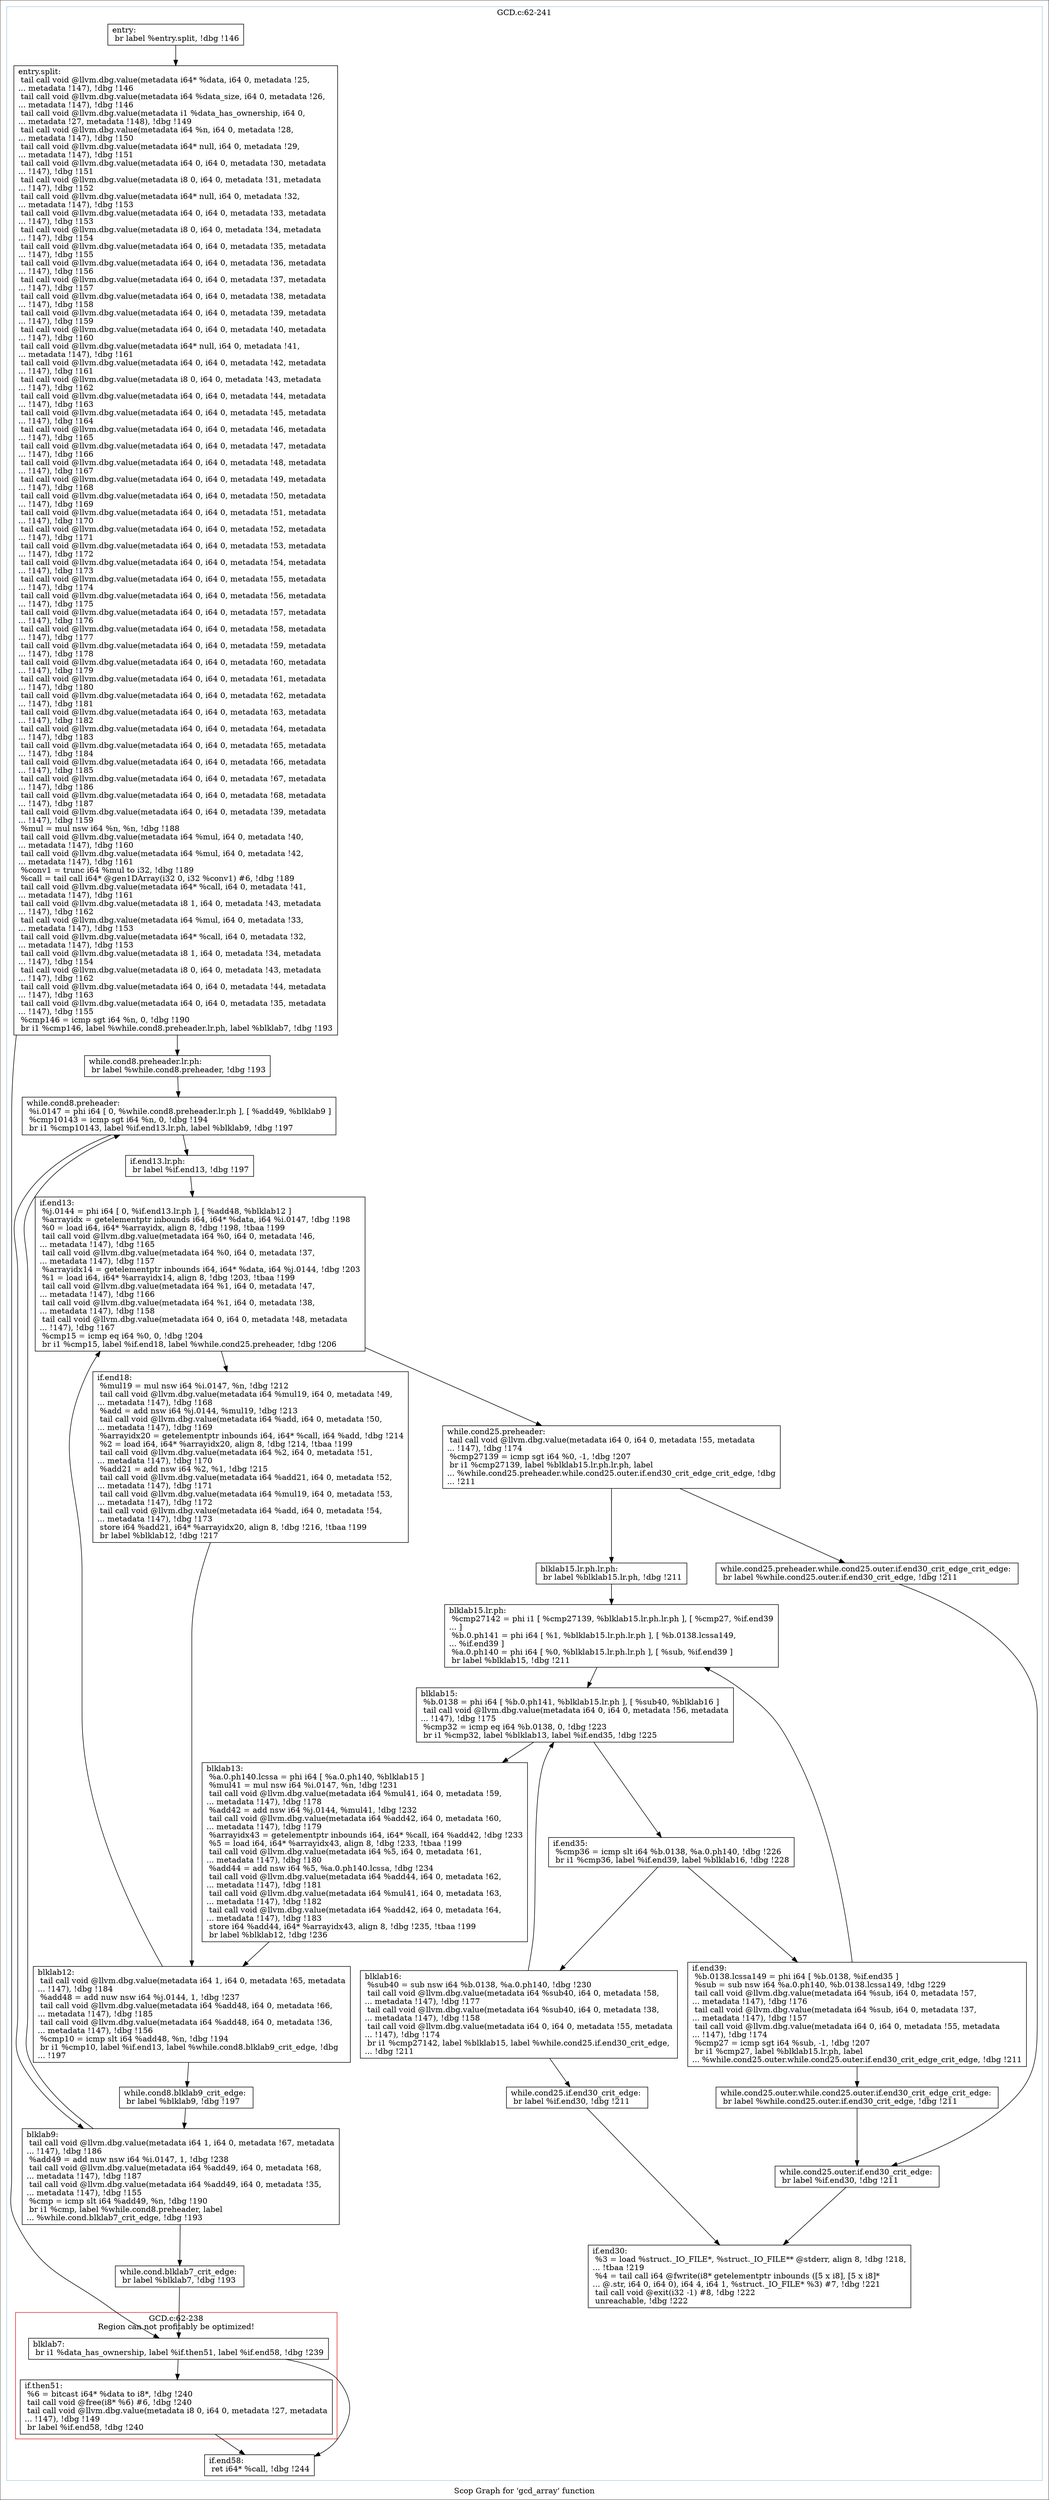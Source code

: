 digraph "Scop Graph for 'gcd_array' function" {
	label="Scop Graph for 'gcd_array' function";

	Node0x9cb07d0 [shape=record,label="{entry:\l  br label %entry.split, !dbg !146\l}"];
	Node0x9cb07d0 -> Node0x9ca1d40;
	Node0x9ca1d40 [shape=record,label="{entry.split:                                      \l  tail call void @llvm.dbg.value(metadata i64* %data, i64 0, metadata !25,\l... metadata !147), !dbg !146\l  tail call void @llvm.dbg.value(metadata i64 %data_size, i64 0, metadata !26,\l... metadata !147), !dbg !146\l  tail call void @llvm.dbg.value(metadata i1 %data_has_ownership, i64 0,\l... metadata !27, metadata !148), !dbg !149\l  tail call void @llvm.dbg.value(metadata i64 %n, i64 0, metadata !28,\l... metadata !147), !dbg !150\l  tail call void @llvm.dbg.value(metadata i64* null, i64 0, metadata !29,\l... metadata !147), !dbg !151\l  tail call void @llvm.dbg.value(metadata i64 0, i64 0, metadata !30, metadata\l... !147), !dbg !151\l  tail call void @llvm.dbg.value(metadata i8 0, i64 0, metadata !31, metadata\l... !147), !dbg !152\l  tail call void @llvm.dbg.value(metadata i64* null, i64 0, metadata !32,\l... metadata !147), !dbg !153\l  tail call void @llvm.dbg.value(metadata i64 0, i64 0, metadata !33, metadata\l... !147), !dbg !153\l  tail call void @llvm.dbg.value(metadata i8 0, i64 0, metadata !34, metadata\l... !147), !dbg !154\l  tail call void @llvm.dbg.value(metadata i64 0, i64 0, metadata !35, metadata\l... !147), !dbg !155\l  tail call void @llvm.dbg.value(metadata i64 0, i64 0, metadata !36, metadata\l... !147), !dbg !156\l  tail call void @llvm.dbg.value(metadata i64 0, i64 0, metadata !37, metadata\l... !147), !dbg !157\l  tail call void @llvm.dbg.value(metadata i64 0, i64 0, metadata !38, metadata\l... !147), !dbg !158\l  tail call void @llvm.dbg.value(metadata i64 0, i64 0, metadata !39, metadata\l... !147), !dbg !159\l  tail call void @llvm.dbg.value(metadata i64 0, i64 0, metadata !40, metadata\l... !147), !dbg !160\l  tail call void @llvm.dbg.value(metadata i64* null, i64 0, metadata !41,\l... metadata !147), !dbg !161\l  tail call void @llvm.dbg.value(metadata i64 0, i64 0, metadata !42, metadata\l... !147), !dbg !161\l  tail call void @llvm.dbg.value(metadata i8 0, i64 0, metadata !43, metadata\l... !147), !dbg !162\l  tail call void @llvm.dbg.value(metadata i64 0, i64 0, metadata !44, metadata\l... !147), !dbg !163\l  tail call void @llvm.dbg.value(metadata i64 0, i64 0, metadata !45, metadata\l... !147), !dbg !164\l  tail call void @llvm.dbg.value(metadata i64 0, i64 0, metadata !46, metadata\l... !147), !dbg !165\l  tail call void @llvm.dbg.value(metadata i64 0, i64 0, metadata !47, metadata\l... !147), !dbg !166\l  tail call void @llvm.dbg.value(metadata i64 0, i64 0, metadata !48, metadata\l... !147), !dbg !167\l  tail call void @llvm.dbg.value(metadata i64 0, i64 0, metadata !49, metadata\l... !147), !dbg !168\l  tail call void @llvm.dbg.value(metadata i64 0, i64 0, metadata !50, metadata\l... !147), !dbg !169\l  tail call void @llvm.dbg.value(metadata i64 0, i64 0, metadata !51, metadata\l... !147), !dbg !170\l  tail call void @llvm.dbg.value(metadata i64 0, i64 0, metadata !52, metadata\l... !147), !dbg !171\l  tail call void @llvm.dbg.value(metadata i64 0, i64 0, metadata !53, metadata\l... !147), !dbg !172\l  tail call void @llvm.dbg.value(metadata i64 0, i64 0, metadata !54, metadata\l... !147), !dbg !173\l  tail call void @llvm.dbg.value(metadata i64 0, i64 0, metadata !55, metadata\l... !147), !dbg !174\l  tail call void @llvm.dbg.value(metadata i64 0, i64 0, metadata !56, metadata\l... !147), !dbg !175\l  tail call void @llvm.dbg.value(metadata i64 0, i64 0, metadata !57, metadata\l... !147), !dbg !176\l  tail call void @llvm.dbg.value(metadata i64 0, i64 0, metadata !58, metadata\l... !147), !dbg !177\l  tail call void @llvm.dbg.value(metadata i64 0, i64 0, metadata !59, metadata\l... !147), !dbg !178\l  tail call void @llvm.dbg.value(metadata i64 0, i64 0, metadata !60, metadata\l... !147), !dbg !179\l  tail call void @llvm.dbg.value(metadata i64 0, i64 0, metadata !61, metadata\l... !147), !dbg !180\l  tail call void @llvm.dbg.value(metadata i64 0, i64 0, metadata !62, metadata\l... !147), !dbg !181\l  tail call void @llvm.dbg.value(metadata i64 0, i64 0, metadata !63, metadata\l... !147), !dbg !182\l  tail call void @llvm.dbg.value(metadata i64 0, i64 0, metadata !64, metadata\l... !147), !dbg !183\l  tail call void @llvm.dbg.value(metadata i64 0, i64 0, metadata !65, metadata\l... !147), !dbg !184\l  tail call void @llvm.dbg.value(metadata i64 0, i64 0, metadata !66, metadata\l... !147), !dbg !185\l  tail call void @llvm.dbg.value(metadata i64 0, i64 0, metadata !67, metadata\l... !147), !dbg !186\l  tail call void @llvm.dbg.value(metadata i64 0, i64 0, metadata !68, metadata\l... !147), !dbg !187\l  tail call void @llvm.dbg.value(metadata i64 0, i64 0, metadata !39, metadata\l... !147), !dbg !159\l  %mul = mul nsw i64 %n, %n, !dbg !188\l  tail call void @llvm.dbg.value(metadata i64 %mul, i64 0, metadata !40,\l... metadata !147), !dbg !160\l  tail call void @llvm.dbg.value(metadata i64 %mul, i64 0, metadata !42,\l... metadata !147), !dbg !161\l  %conv1 = trunc i64 %mul to i32, !dbg !189\l  %call = tail call i64* @gen1DArray(i32 0, i32 %conv1) #6, !dbg !189\l  tail call void @llvm.dbg.value(metadata i64* %call, i64 0, metadata !41,\l... metadata !147), !dbg !161\l  tail call void @llvm.dbg.value(metadata i8 1, i64 0, metadata !43, metadata\l... !147), !dbg !162\l  tail call void @llvm.dbg.value(metadata i64 %mul, i64 0, metadata !33,\l... metadata !147), !dbg !153\l  tail call void @llvm.dbg.value(metadata i64* %call, i64 0, metadata !32,\l... metadata !147), !dbg !153\l  tail call void @llvm.dbg.value(metadata i8 1, i64 0, metadata !34, metadata\l... !147), !dbg !154\l  tail call void @llvm.dbg.value(metadata i8 0, i64 0, metadata !43, metadata\l... !147), !dbg !162\l  tail call void @llvm.dbg.value(metadata i64 0, i64 0, metadata !44, metadata\l... !147), !dbg !163\l  tail call void @llvm.dbg.value(metadata i64 0, i64 0, metadata !35, metadata\l... !147), !dbg !155\l  %cmp146 = icmp sgt i64 %n, 0, !dbg !190\l  br i1 %cmp146, label %while.cond8.preheader.lr.ph, label %blklab7, !dbg !193\l}"];
	Node0x9ca1d40 -> Node0x9c698b0;
	Node0x9ca1d40 -> Node0x9c73670;
	Node0x9c698b0 [shape=record,label="{while.cond8.preheader.lr.ph:                      \l  br label %while.cond8.preheader, !dbg !193\l}"];
	Node0x9c698b0 -> Node0x9cc68a0;
	Node0x9cc68a0 [shape=record,label="{while.cond8.preheader:                            \l  %i.0147 = phi i64 [ 0, %while.cond8.preheader.lr.ph ], [ %add49, %blklab9 ]\l  %cmp10143 = icmp sgt i64 %n, 0, !dbg !194\l  br i1 %cmp10143, label %if.end13.lr.ph, label %blklab9, !dbg !197\l}"];
	Node0x9cc68a0 -> Node0x9c52df0;
	Node0x9cc68a0 -> Node0x9c5b710;
	Node0x9c52df0 [shape=record,label="{if.end13.lr.ph:                                   \l  br label %if.end13, !dbg !197\l}"];
	Node0x9c52df0 -> Node0x9c54e80;
	Node0x9c54e80 [shape=record,label="{if.end13:                                         \l  %j.0144 = phi i64 [ 0, %if.end13.lr.ph ], [ %add48, %blklab12 ]\l  %arrayidx = getelementptr inbounds i64, i64* %data, i64 %i.0147, !dbg !198\l  %0 = load i64, i64* %arrayidx, align 8, !dbg !198, !tbaa !199\l  tail call void @llvm.dbg.value(metadata i64 %0, i64 0, metadata !46,\l... metadata !147), !dbg !165\l  tail call void @llvm.dbg.value(metadata i64 %0, i64 0, metadata !37,\l... metadata !147), !dbg !157\l  %arrayidx14 = getelementptr inbounds i64, i64* %data, i64 %j.0144, !dbg !203\l  %1 = load i64, i64* %arrayidx14, align 8, !dbg !203, !tbaa !199\l  tail call void @llvm.dbg.value(metadata i64 %1, i64 0, metadata !47,\l... metadata !147), !dbg !166\l  tail call void @llvm.dbg.value(metadata i64 %1, i64 0, metadata !38,\l... metadata !147), !dbg !158\l  tail call void @llvm.dbg.value(metadata i64 0, i64 0, metadata !48, metadata\l... !147), !dbg !167\l  %cmp15 = icmp eq i64 %0, 0, !dbg !204\l  br i1 %cmp15, label %if.end18, label %while.cond25.preheader, !dbg !206\l}"];
	Node0x9c54e80 -> Node0x9c5c890;
	Node0x9c54e80 -> Node0x9ca4030;
	Node0x9c5c890 [shape=record,label="{if.end18:                                         \l  %mul19 = mul nsw i64 %i.0147, %n, !dbg !212\l  tail call void @llvm.dbg.value(metadata i64 %mul19, i64 0, metadata !49,\l... metadata !147), !dbg !168\l  %add = add nsw i64 %j.0144, %mul19, !dbg !213\l  tail call void @llvm.dbg.value(metadata i64 %add, i64 0, metadata !50,\l... metadata !147), !dbg !169\l  %arrayidx20 = getelementptr inbounds i64, i64* %call, i64 %add, !dbg !214\l  %2 = load i64, i64* %arrayidx20, align 8, !dbg !214, !tbaa !199\l  tail call void @llvm.dbg.value(metadata i64 %2, i64 0, metadata !51,\l... metadata !147), !dbg !170\l  %add21 = add nsw i64 %2, %1, !dbg !215\l  tail call void @llvm.dbg.value(metadata i64 %add21, i64 0, metadata !52,\l... metadata !147), !dbg !171\l  tail call void @llvm.dbg.value(metadata i64 %mul19, i64 0, metadata !53,\l... metadata !147), !dbg !172\l  tail call void @llvm.dbg.value(metadata i64 %add, i64 0, metadata !54,\l... metadata !147), !dbg !173\l  store i64 %add21, i64* %arrayidx20, align 8, !dbg !216, !tbaa !199\l  br label %blklab12, !dbg !217\l}"];
	Node0x9c5c890 -> Node0x9c50a40;
	Node0x9c50a40 [shape=record,label="{blklab12:                                         \l  tail call void @llvm.dbg.value(metadata i64 1, i64 0, metadata !65, metadata\l... !147), !dbg !184\l  %add48 = add nuw nsw i64 %j.0144, 1, !dbg !237\l  tail call void @llvm.dbg.value(metadata i64 %add48, i64 0, metadata !66,\l... metadata !147), !dbg !185\l  tail call void @llvm.dbg.value(metadata i64 %add48, i64 0, metadata !36,\l... metadata !147), !dbg !156\l  %cmp10 = icmp slt i64 %add48, %n, !dbg !194\l  br i1 %cmp10, label %if.end13, label %while.cond8.blklab9_crit_edge, !dbg\l... !197\l}"];
	Node0x9c50a40 -> Node0x9c54e80;
	Node0x9c50a40 -> Node0x9c6b8a0;
	Node0x9c6b8a0 [shape=record,label="{while.cond8.blklab9_crit_edge:                    \l  br label %blklab9, !dbg !197\l}"];
	Node0x9c6b8a0 -> Node0x9c5b710;
	Node0x9c5b710 [shape=record,label="{blklab9:                                          \l  tail call void @llvm.dbg.value(metadata i64 1, i64 0, metadata !67, metadata\l... !147), !dbg !186\l  %add49 = add nuw nsw i64 %i.0147, 1, !dbg !238\l  tail call void @llvm.dbg.value(metadata i64 %add49, i64 0, metadata !68,\l... metadata !147), !dbg !187\l  tail call void @llvm.dbg.value(metadata i64 %add49, i64 0, metadata !35,\l... metadata !147), !dbg !155\l  %cmp = icmp slt i64 %add49, %n, !dbg !190\l  br i1 %cmp, label %while.cond8.preheader, label\l... %while.cond.blklab7_crit_edge, !dbg !193\l}"];
	Node0x9c5b710 -> Node0x9cc68a0;
	Node0x9c5b710 -> Node0x9c8f2b0;
	Node0x9c8f2b0 [shape=record,label="{while.cond.blklab7_crit_edge:                     \l  br label %blklab7, !dbg !193\l}"];
	Node0x9c8f2b0 -> Node0x9c73670;
	Node0x9c73670 [shape=record,label="{blklab7:                                          \l  br i1 %data_has_ownership, label %if.then51, label %if.end58, !dbg !239\l}"];
	Node0x9c73670 -> Node0x9c84250;
	Node0x9c73670 -> Node0x9c77190;
	Node0x9c84250 [shape=record,label="{if.then51:                                        \l  %6 = bitcast i64* %data to i8*, !dbg !240\l  tail call void @free(i8* %6) #6, !dbg !240\l  tail call void @llvm.dbg.value(metadata i8 0, i64 0, metadata !27, metadata\l... !147), !dbg !149\l  br label %if.end58, !dbg !240\l}"];
	Node0x9c84250 -> Node0x9c77190;
	Node0x9c77190 [shape=record,label="{if.end58:                                         \l  ret i64* %call, !dbg !244\l}"];
	Node0x9ca4030 [shape=record,label="{while.cond25.preheader:                           \l  tail call void @llvm.dbg.value(metadata i64 0, i64 0, metadata !55, metadata\l... !147), !dbg !174\l  %cmp27139 = icmp sgt i64 %0, -1, !dbg !207\l  br i1 %cmp27139, label %blklab15.lr.ph.lr.ph, label\l... %while.cond25.preheader.while.cond25.outer.if.end30_crit_edge_crit_edge, !dbg\l... !211\l}"];
	Node0x9ca4030 -> Node0x9c83270;
	Node0x9ca4030 -> Node0x9c55a80;
	Node0x9c83270 [shape=record,label="{blklab15.lr.ph.lr.ph:                             \l  br label %blklab15.lr.ph, !dbg !211\l}"];
	Node0x9c83270 -> Node0x9c6ad60;
	Node0x9c6ad60 [shape=record,label="{blklab15.lr.ph:                                   \l  %cmp27142 = phi i1 [ %cmp27139, %blklab15.lr.ph.lr.ph ], [ %cmp27, %if.end39\l... ]\l  %b.0.ph141 = phi i64 [ %1, %blklab15.lr.ph.lr.ph ], [ %b.0138.lcssa149,\l... %if.end39 ]\l  %a.0.ph140 = phi i64 [ %0, %blklab15.lr.ph.lr.ph ], [ %sub, %if.end39 ]\l  br label %blklab15, !dbg !211\l}"];
	Node0x9c6ad60 -> Node0x9c4ef10;
	Node0x9c4ef10 [shape=record,label="{blklab15:                                         \l  %b.0138 = phi i64 [ %b.0.ph141, %blklab15.lr.ph ], [ %sub40, %blklab16 ]\l  tail call void @llvm.dbg.value(metadata i64 0, i64 0, metadata !56, metadata\l... !147), !dbg !175\l  %cmp32 = icmp eq i64 %b.0138, 0, !dbg !223\l  br i1 %cmp32, label %blklab13, label %if.end35, !dbg !225\l}"];
	Node0x9c4ef10 -> Node0x9c6b540;
	Node0x9c4ef10 -> Node0x9c7f4d0;
	Node0x9c6b540 [shape=record,label="{blklab13:                                         \l  %a.0.ph140.lcssa = phi i64 [ %a.0.ph140, %blklab15 ]\l  %mul41 = mul nsw i64 %i.0147, %n, !dbg !231\l  tail call void @llvm.dbg.value(metadata i64 %mul41, i64 0, metadata !59,\l... metadata !147), !dbg !178\l  %add42 = add nsw i64 %j.0144, %mul41, !dbg !232\l  tail call void @llvm.dbg.value(metadata i64 %add42, i64 0, metadata !60,\l... metadata !147), !dbg !179\l  %arrayidx43 = getelementptr inbounds i64, i64* %call, i64 %add42, !dbg !233\l  %5 = load i64, i64* %arrayidx43, align 8, !dbg !233, !tbaa !199\l  tail call void @llvm.dbg.value(metadata i64 %5, i64 0, metadata !61,\l... metadata !147), !dbg !180\l  %add44 = add nsw i64 %5, %a.0.ph140.lcssa, !dbg !234\l  tail call void @llvm.dbg.value(metadata i64 %add44, i64 0, metadata !62,\l... metadata !147), !dbg !181\l  tail call void @llvm.dbg.value(metadata i64 %mul41, i64 0, metadata !63,\l... metadata !147), !dbg !182\l  tail call void @llvm.dbg.value(metadata i64 %add42, i64 0, metadata !64,\l... metadata !147), !dbg !183\l  store i64 %add44, i64* %arrayidx43, align 8, !dbg !235, !tbaa !199\l  br label %blklab12, !dbg !236\l}"];
	Node0x9c6b540 -> Node0x9c50a40;
	Node0x9c7f4d0 [shape=record,label="{if.end35:                                         \l  %cmp36 = icmp slt i64 %b.0138, %a.0.ph140, !dbg !226\l  br i1 %cmp36, label %if.end39, label %blklab16, !dbg !228\l}"];
	Node0x9c7f4d0 -> Node0x9cad6e0;
	Node0x9c7f4d0 -> Node0x9c65250;
	Node0x9cad6e0 [shape=record,label="{if.end39:                                         \l  %b.0138.lcssa149 = phi i64 [ %b.0138, %if.end35 ]\l  %sub = sub nsw i64 %a.0.ph140, %b.0138.lcssa149, !dbg !229\l  tail call void @llvm.dbg.value(metadata i64 %sub, i64 0, metadata !57,\l... metadata !147), !dbg !176\l  tail call void @llvm.dbg.value(metadata i64 %sub, i64 0, metadata !37,\l... metadata !147), !dbg !157\l  tail call void @llvm.dbg.value(metadata i64 0, i64 0, metadata !55, metadata\l... !147), !dbg !174\l  %cmp27 = icmp sgt i64 %sub, -1, !dbg !207\l  br i1 %cmp27, label %blklab15.lr.ph, label\l... %while.cond25.outer.while.cond25.outer.if.end30_crit_edge_crit_edge, !dbg !211\l}"];
	Node0x9cad6e0 -> Node0x9c6ad60;
	Node0x9cad6e0 -> Node0x9c72570;
	Node0x9c72570 [shape=record,label="{while.cond25.outer.while.cond25.outer.if.end30_crit_edge_crit_edge: \l  br label %while.cond25.outer.if.end30_crit_edge, !dbg !211\l}"];
	Node0x9c72570 -> Node0x9c95b00;
	Node0x9c95b00 [shape=record,label="{while.cond25.outer.if.end30_crit_edge:            \l  br label %if.end30, !dbg !211\l}"];
	Node0x9c95b00 -> Node0x9c65c10;
	Node0x9c65c10 [shape=record,label="{if.end30:                                         \l  %3 = load %struct._IO_FILE*, %struct._IO_FILE** @stderr, align 8, !dbg !218,\l... !tbaa !219\l  %4 = tail call i64 @fwrite(i8* getelementptr inbounds ([5 x i8], [5 x i8]*\l... @.str, i64 0, i64 0), i64 4, i64 1, %struct._IO_FILE* %3) #7, !dbg !221\l  tail call void @exit(i32 -1) #8, !dbg !222\l  unreachable, !dbg !222\l}"];
	Node0x9c65250 [shape=record,label="{blklab16:                                         \l  %sub40 = sub nsw i64 %b.0138, %a.0.ph140, !dbg !230\l  tail call void @llvm.dbg.value(metadata i64 %sub40, i64 0, metadata !58,\l... metadata !147), !dbg !177\l  tail call void @llvm.dbg.value(metadata i64 %sub40, i64 0, metadata !38,\l... metadata !147), !dbg !158\l  tail call void @llvm.dbg.value(metadata i64 0, i64 0, metadata !55, metadata\l... !147), !dbg !174\l  br i1 %cmp27142, label %blklab15, label %while.cond25.if.end30_crit_edge,\l... !dbg !211\l}"];
	Node0x9c65250 -> Node0x9c4ef10;
	Node0x9c65250 -> Node0x9c54f80;
	Node0x9c54f80 [shape=record,label="{while.cond25.if.end30_crit_edge:                  \l  br label %if.end30, !dbg !211\l}"];
	Node0x9c54f80 -> Node0x9c65c10;
	Node0x9c55a80 [shape=record,label="{while.cond25.preheader.while.cond25.outer.if.end30_crit_edge_crit_edge: \l  br label %while.cond25.outer.if.end30_crit_edge, !dbg !211\l}"];
	Node0x9c55a80 -> Node0x9c95b00;
	colorscheme = "paired12"
        subgraph cluster_0x9c56970 {
          label = "GCD.c:62-241
";
          style = solid;
          color = 1
          subgraph cluster_0x9cb1dc0 {
            label = "GCD.c:62-238
Region can not profitably be optimized!";
            style = solid;
            color = 6
            Node0x9c73670;
            Node0x9c84250;
          }
          Node0x9cb07d0;
          Node0x9ca1d40;
          Node0x9c698b0;
          Node0x9cc68a0;
          Node0x9c52df0;
          Node0x9c54e80;
          Node0x9c5c890;
          Node0x9c50a40;
          Node0x9c6b8a0;
          Node0x9c5b710;
          Node0x9c8f2b0;
          Node0x9c77190;
          Node0x9ca4030;
          Node0x9c83270;
          Node0x9c6ad60;
          Node0x9c4ef10;
          Node0x9c6b540;
          Node0x9c7f4d0;
          Node0x9cad6e0;
          Node0x9c72570;
          Node0x9c95b00;
          Node0x9c65c10;
          Node0x9c65250;
          Node0x9c54f80;
          Node0x9c55a80;
        }
}
